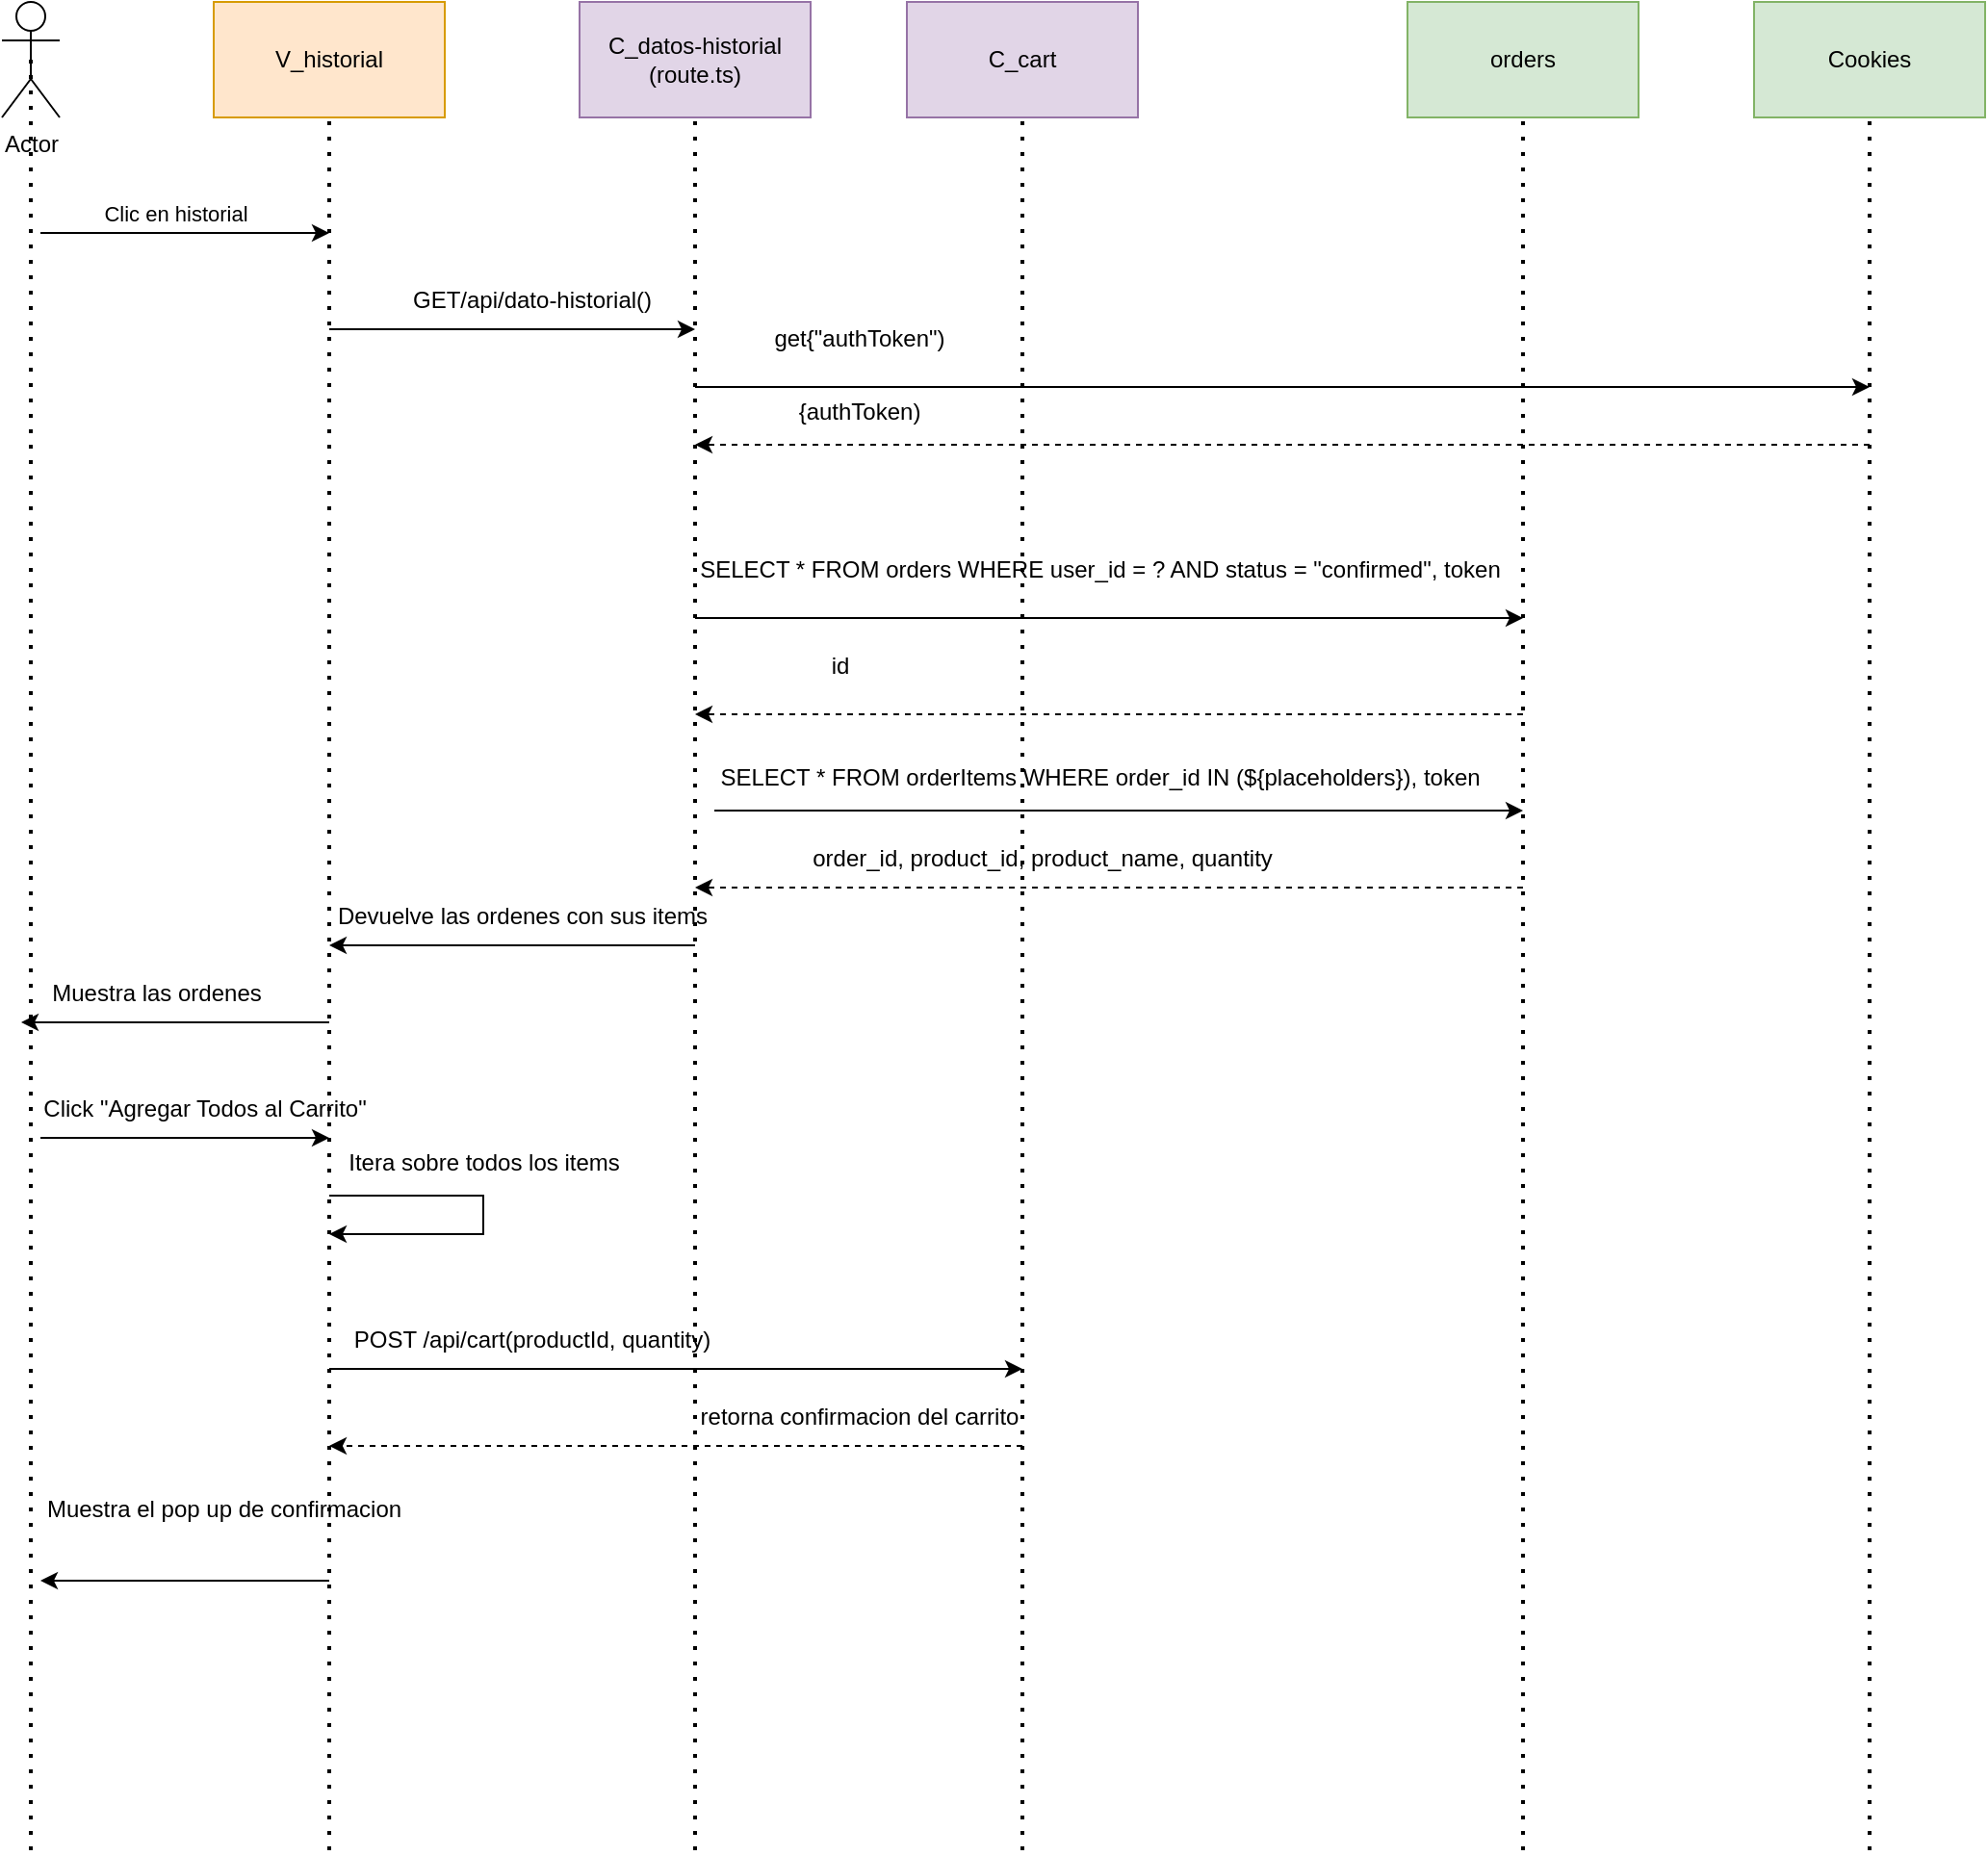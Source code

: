 <mxfile version="28.2.5">
  <diagram name="Page-1" id="NRUaliU6isM6UbWwukHp">
    <mxGraphModel grid="1" page="1" gridSize="10" guides="1" tooltips="1" connect="1" arrows="1" fold="1" pageScale="1" pageWidth="827" pageHeight="1169" math="0" shadow="0">
      <root>
        <mxCell id="0" />
        <mxCell id="1" parent="0" />
        <mxCell id="0zMOUz27BRnmFclNzM6_-4" value="V_historial" style="rounded=0;whiteSpace=wrap;html=1;fillColor=#ffe6cc;strokeColor=#d79b00;" vertex="1" parent="1">
          <mxGeometry x="-690" y="120" width="120" height="60" as="geometry" />
        </mxCell>
        <mxCell id="0zMOUz27BRnmFclNzM6_-5" value="&lt;div&gt;C_datos-historial&lt;/div&gt;&lt;div&gt;(route.ts)&lt;/div&gt;" style="rounded=0;whiteSpace=wrap;html=1;fillColor=#e1d5e7;strokeColor=#9673a6;" vertex="1" parent="1">
          <mxGeometry x="-500" y="120" width="120" height="60" as="geometry" />
        </mxCell>
        <mxCell id="0zMOUz27BRnmFclNzM6_-6" value="orders" style="rounded=0;whiteSpace=wrap;html=1;fillColor=#d5e8d4;strokeColor=#82b366;" vertex="1" parent="1">
          <mxGeometry x="-70" y="120" width="120" height="60" as="geometry" />
        </mxCell>
        <mxCell id="0zMOUz27BRnmFclNzM6_-7" value="Actor" style="shape=umlActor;verticalLabelPosition=bottom;verticalAlign=top;html=1;outlineConnect=0;" vertex="1" parent="1">
          <mxGeometry x="-800" y="120" width="30" height="60" as="geometry" />
        </mxCell>
        <mxCell id="0zMOUz27BRnmFclNzM6_-8" style="edgeStyle=orthogonalEdgeStyle;rounded=0;orthogonalLoop=1;jettySize=auto;html=1;exitX=0.5;exitY=1;exitDx=0;exitDy=0;" edge="1" parent="1" source="0zMOUz27BRnmFclNzM6_-4" target="0zMOUz27BRnmFclNzM6_-4">
          <mxGeometry relative="1" as="geometry" />
        </mxCell>
        <mxCell id="0zMOUz27BRnmFclNzM6_-9" value="" style="endArrow=none;dashed=1;html=1;dashPattern=1 3;strokeWidth=2;rounded=0;entryX=0.5;entryY=0.5;entryDx=0;entryDy=0;entryPerimeter=0;" edge="1" parent="1" target="0zMOUz27BRnmFclNzM6_-7">
          <mxGeometry width="50" height="50" relative="1" as="geometry">
            <mxPoint x="-785" y="1080" as="sourcePoint" />
            <mxPoint x="-763" y="250" as="targetPoint" />
          </mxGeometry>
        </mxCell>
        <mxCell id="0zMOUz27BRnmFclNzM6_-10" value="" style="endArrow=none;dashed=1;html=1;dashPattern=1 3;strokeWidth=2;rounded=0;entryX=0.5;entryY=1;entryDx=0;entryDy=0;" edge="1" parent="1" target="0zMOUz27BRnmFclNzM6_-5">
          <mxGeometry width="50" height="50" relative="1" as="geometry">
            <mxPoint x="-440" y="1080" as="sourcePoint" />
            <mxPoint x="-200" y="450" as="targetPoint" />
          </mxGeometry>
        </mxCell>
        <mxCell id="0zMOUz27BRnmFclNzM6_-11" value="" style="endArrow=none;dashed=1;html=1;dashPattern=1 3;strokeWidth=2;rounded=0;entryX=0.5;entryY=1;entryDx=0;entryDy=0;" edge="1" parent="1" target="0zMOUz27BRnmFclNzM6_-6">
          <mxGeometry width="50" height="50" relative="1" as="geometry">
            <mxPoint x="-10" y="1080" as="sourcePoint" />
            <mxPoint x="60" y="450" as="targetPoint" />
          </mxGeometry>
        </mxCell>
        <mxCell id="0zMOUz27BRnmFclNzM6_-13" value="" style="endArrow=classic;html=1;rounded=0;" edge="1" parent="1">
          <mxGeometry width="50" height="50" relative="1" as="geometry">
            <mxPoint x="-780" y="240" as="sourcePoint" />
            <mxPoint x="-630" y="240" as="targetPoint" />
          </mxGeometry>
        </mxCell>
        <mxCell id="0zMOUz27BRnmFclNzM6_-14" value="Clic en historial" style="edgeLabel;html=1;align=center;verticalAlign=middle;resizable=0;points=[];" connectable="0" vertex="1" parent="0zMOUz27BRnmFclNzM6_-13">
          <mxGeometry x="-0.176" y="4" relative="1" as="geometry">
            <mxPoint x="8" y="-6" as="offset" />
          </mxGeometry>
        </mxCell>
        <mxCell id="0zMOUz27BRnmFclNzM6_-15" value="" style="endArrow=classic;html=1;rounded=0;" edge="1" parent="1">
          <mxGeometry width="50" height="50" relative="1" as="geometry">
            <mxPoint x="-630" y="290" as="sourcePoint" />
            <mxPoint x="-440" y="290" as="targetPoint" />
          </mxGeometry>
        </mxCell>
        <mxCell id="0zMOUz27BRnmFclNzM6_-16" value="GET/api/dato-historial()" style="text;html=1;align=center;verticalAlign=middle;resizable=0;points=[];autosize=1;strokeColor=none;fillColor=none;" vertex="1" parent="1">
          <mxGeometry x="-600" y="260" width="150" height="30" as="geometry" />
        </mxCell>
        <mxCell id="0zMOUz27BRnmFclNzM6_-17" value="" style="endArrow=classic;html=1;rounded=0;" edge="1" parent="1">
          <mxGeometry width="50" height="50" relative="1" as="geometry">
            <mxPoint x="-440" y="440" as="sourcePoint" />
            <mxPoint x="-10" y="440" as="targetPoint" />
          </mxGeometry>
        </mxCell>
        <mxCell id="0zMOUz27BRnmFclNzM6_-18" value="&lt;div&gt;SELECT * FROM orders WHERE user_id = ? AND status = &quot;confirmed&quot;, token&lt;/div&gt;" style="text;html=1;align=center;verticalAlign=middle;resizable=0;points=[];autosize=1;strokeColor=none;fillColor=none;" vertex="1" parent="1">
          <mxGeometry x="-450" y="400" width="440" height="30" as="geometry" />
        </mxCell>
        <mxCell id="0zMOUz27BRnmFclNzM6_-19" value="" style="endArrow=classic;html=1;rounded=0;dashed=1;" edge="1" parent="1">
          <mxGeometry width="50" height="50" relative="1" as="geometry">
            <mxPoint x="-10" y="490" as="sourcePoint" />
            <mxPoint x="-440" y="490" as="targetPoint" />
          </mxGeometry>
        </mxCell>
        <mxCell id="0zMOUz27BRnmFclNzM6_-20" value="id" style="text;html=1;align=center;verticalAlign=middle;resizable=0;points=[];autosize=1;strokeColor=none;fillColor=none;" vertex="1" parent="1">
          <mxGeometry x="-380" y="450" width="30" height="30" as="geometry" />
        </mxCell>
        <mxCell id="0zMOUz27BRnmFclNzM6_-21" value="" style="endArrow=classic;html=1;rounded=0;" edge="1" parent="1">
          <mxGeometry width="50" height="50" relative="1" as="geometry">
            <mxPoint x="-430" y="540" as="sourcePoint" />
            <mxPoint x="-10" y="540" as="targetPoint" />
          </mxGeometry>
        </mxCell>
        <mxCell id="0zMOUz27BRnmFclNzM6_-22" value="&lt;div&gt;SELECT * FROM orderItems WHERE order_id IN (${placeholders}), token&lt;/div&gt;" style="text;html=1;align=center;verticalAlign=middle;resizable=0;points=[];autosize=1;strokeColor=none;fillColor=none;" vertex="1" parent="1">
          <mxGeometry x="-440" y="508" width="420" height="30" as="geometry" />
        </mxCell>
        <mxCell id="0zMOUz27BRnmFclNzM6_-23" value="" style="endArrow=classic;html=1;rounded=0;dashed=1;" edge="1" parent="1">
          <mxGeometry width="50" height="50" relative="1" as="geometry">
            <mxPoint x="-10" y="580" as="sourcePoint" />
            <mxPoint x="-440" y="580" as="targetPoint" />
          </mxGeometry>
        </mxCell>
        <mxCell id="0zMOUz27BRnmFclNzM6_-24" value="order_id, product_id, product_name, quantity" style="text;html=1;align=center;verticalAlign=middle;resizable=0;points=[];autosize=1;strokeColor=none;fillColor=none;" vertex="1" parent="1">
          <mxGeometry x="-390" y="550" width="260" height="30" as="geometry" />
        </mxCell>
        <mxCell id="0zMOUz27BRnmFclNzM6_-25" value="" style="endArrow=classic;html=1;rounded=0;" edge="1" parent="1">
          <mxGeometry width="50" height="50" relative="1" as="geometry">
            <mxPoint x="-440" y="610" as="sourcePoint" />
            <mxPoint x="-630" y="610" as="targetPoint" />
          </mxGeometry>
        </mxCell>
        <mxCell id="0zMOUz27BRnmFclNzM6_-26" value="Devuelve las ordenes con sus items" style="text;html=1;align=center;verticalAlign=middle;resizable=0;points=[];autosize=1;strokeColor=none;fillColor=none;" vertex="1" parent="1">
          <mxGeometry x="-640" y="580" width="220" height="30" as="geometry" />
        </mxCell>
        <mxCell id="0zMOUz27BRnmFclNzM6_-27" value="" style="endArrow=classic;html=1;rounded=0;" edge="1" parent="1">
          <mxGeometry width="50" height="50" relative="1" as="geometry">
            <mxPoint x="-630" y="650" as="sourcePoint" />
            <mxPoint x="-790" y="650" as="targetPoint" />
          </mxGeometry>
        </mxCell>
        <mxCell id="0zMOUz27BRnmFclNzM6_-28" value="Muestra las ordenes" style="text;html=1;align=center;verticalAlign=middle;resizable=0;points=[];autosize=1;strokeColor=none;fillColor=none;" vertex="1" parent="1">
          <mxGeometry x="-785" y="620" width="130" height="30" as="geometry" />
        </mxCell>
        <mxCell id="0zMOUz27BRnmFclNzM6_-30" value="Cookies" style="rounded=0;whiteSpace=wrap;html=1;fillColor=#d5e8d4;strokeColor=#82b366;" vertex="1" parent="1">
          <mxGeometry x="110" y="120" width="120" height="60" as="geometry" />
        </mxCell>
        <mxCell id="0zMOUz27BRnmFclNzM6_-31" value="" style="endArrow=classic;html=1;rounded=0;" edge="1" parent="1">
          <mxGeometry width="50" height="50" relative="1" as="geometry">
            <mxPoint x="-440" y="320" as="sourcePoint" />
            <mxPoint x="170" y="320" as="targetPoint" />
          </mxGeometry>
        </mxCell>
        <mxCell id="0zMOUz27BRnmFclNzM6_-33" value="" style="endArrow=none;dashed=1;html=1;dashPattern=1 3;strokeWidth=2;rounded=0;entryX=0.5;entryY=1;entryDx=0;entryDy=0;" edge="1" parent="1" target="0zMOUz27BRnmFclNzM6_-30">
          <mxGeometry width="50" height="50" relative="1" as="geometry">
            <mxPoint x="170" y="1080" as="sourcePoint" />
            <mxPoint x="40" y="360" as="targetPoint" />
          </mxGeometry>
        </mxCell>
        <mxCell id="0zMOUz27BRnmFclNzM6_-34" value="get{&quot;authToken&quot;)" style="text;html=1;align=center;verticalAlign=middle;resizable=0;points=[];autosize=1;strokeColor=none;fillColor=none;" vertex="1" parent="1">
          <mxGeometry x="-410" y="280" width="110" height="30" as="geometry" />
        </mxCell>
        <mxCell id="0zMOUz27BRnmFclNzM6_-35" value="" style="endArrow=classic;html=1;rounded=0;dashed=1;" edge="1" parent="1">
          <mxGeometry width="50" height="50" relative="1" as="geometry">
            <mxPoint x="170" y="350" as="sourcePoint" />
            <mxPoint x="-440" y="350" as="targetPoint" />
          </mxGeometry>
        </mxCell>
        <mxCell id="0zMOUz27BRnmFclNzM6_-36" value="{authToken)" style="text;html=1;align=center;verticalAlign=middle;resizable=0;points=[];autosize=1;strokeColor=none;fillColor=none;" vertex="1" parent="1">
          <mxGeometry x="-400" y="318" width="90" height="30" as="geometry" />
        </mxCell>
        <mxCell id="0zMOUz27BRnmFclNzM6_-37" value="C_cart" style="rounded=0;whiteSpace=wrap;html=1;fillColor=#e1d5e7;strokeColor=#9673a6;" vertex="1" parent="1">
          <mxGeometry x="-330" y="120" width="120" height="60" as="geometry" />
        </mxCell>
        <mxCell id="0zMOUz27BRnmFclNzM6_-39" value="" style="endArrow=classic;html=1;rounded=0;" edge="1" parent="1">
          <mxGeometry width="50" height="50" relative="1" as="geometry">
            <mxPoint x="-780" y="710" as="sourcePoint" />
            <mxPoint x="-630" y="710" as="targetPoint" />
          </mxGeometry>
        </mxCell>
        <mxCell id="0zMOUz27BRnmFclNzM6_-40" value="Click &quot;Agregar Todos al Carrito&quot;" style="text;html=1;align=center;verticalAlign=middle;resizable=0;points=[];autosize=1;strokeColor=none;fillColor=none;" vertex="1" parent="1">
          <mxGeometry x="-790" y="680" width="190" height="30" as="geometry" />
        </mxCell>
        <mxCell id="0zMOUz27BRnmFclNzM6_-41" value="" style="endArrow=classic;html=1;rounded=0;" edge="1" parent="1">
          <mxGeometry width="50" height="50" relative="1" as="geometry">
            <mxPoint x="-630" y="740" as="sourcePoint" />
            <mxPoint x="-630" y="760" as="targetPoint" />
            <Array as="points">
              <mxPoint x="-550" y="740" />
              <mxPoint x="-550" y="760" />
            </Array>
          </mxGeometry>
        </mxCell>
        <mxCell id="0zMOUz27BRnmFclNzM6_-42" value="Itera sobre todos los items" style="text;html=1;align=center;verticalAlign=middle;resizable=0;points=[];autosize=1;strokeColor=none;fillColor=none;" vertex="1" parent="1">
          <mxGeometry x="-630" y="708" width="160" height="30" as="geometry" />
        </mxCell>
        <mxCell id="0zMOUz27BRnmFclNzM6_-45" value="" style="endArrow=classic;html=1;rounded=0;" edge="1" parent="1">
          <mxGeometry width="50" height="50" relative="1" as="geometry">
            <mxPoint x="-630" y="830" as="sourcePoint" />
            <mxPoint x="-270" y="830" as="targetPoint" />
          </mxGeometry>
        </mxCell>
        <mxCell id="0zMOUz27BRnmFclNzM6_-46" value="POST /api/cart(productId, quantity)" style="text;html=1;align=center;verticalAlign=middle;resizable=0;points=[];autosize=1;strokeColor=none;fillColor=none;" vertex="1" parent="1">
          <mxGeometry x="-630" y="800" width="210" height="30" as="geometry" />
        </mxCell>
        <mxCell id="0zMOUz27BRnmFclNzM6_-47" value="" style="endArrow=classic;html=1;rounded=0;dashed=1;" edge="1" parent="1">
          <mxGeometry width="50" height="50" relative="1" as="geometry">
            <mxPoint x="-270" y="870" as="sourcePoint" />
            <mxPoint x="-630" y="870" as="targetPoint" />
          </mxGeometry>
        </mxCell>
        <mxCell id="0zMOUz27BRnmFclNzM6_-48" value="retorna confirmacion del carrito" style="text;html=1;align=center;verticalAlign=middle;resizable=0;points=[];autosize=1;strokeColor=none;fillColor=none;" vertex="1" parent="1">
          <mxGeometry x="-450" y="840" width="190" height="30" as="geometry" />
        </mxCell>
        <mxCell id="0zMOUz27BRnmFclNzM6_-49" value="Muestra el pop up de confirmacion" style="text;html=1;align=center;verticalAlign=middle;resizable=0;points=[];autosize=1;strokeColor=none;fillColor=none;" vertex="1" parent="1">
          <mxGeometry x="-790" y="888" width="210" height="30" as="geometry" />
        </mxCell>
        <mxCell id="0zMOUz27BRnmFclNzM6_-50" value="" style="endArrow=classic;html=1;rounded=0;" edge="1" parent="1">
          <mxGeometry width="50" height="50" relative="1" as="geometry">
            <mxPoint x="-630" y="940" as="sourcePoint" />
            <mxPoint x="-780" y="940" as="targetPoint" />
          </mxGeometry>
        </mxCell>
        <mxCell id="0zMOUz27BRnmFclNzM6_-54" value="" style="endArrow=none;dashed=1;html=1;dashPattern=1 3;strokeWidth=2;rounded=0;entryX=0.5;entryY=1;entryDx=0;entryDy=0;" edge="1" parent="1" target="0zMOUz27BRnmFclNzM6_-37">
          <mxGeometry width="50" height="50" relative="1" as="geometry">
            <mxPoint x="-270" y="1080" as="sourcePoint" />
            <mxPoint x="-210" y="710" as="targetPoint" />
          </mxGeometry>
        </mxCell>
        <mxCell id="0zMOUz27BRnmFclNzM6_-56" value="" style="endArrow=none;dashed=1;html=1;dashPattern=1 3;strokeWidth=2;rounded=0;entryX=0.5;entryY=1;entryDx=0;entryDy=0;" edge="1" parent="1" target="0zMOUz27BRnmFclNzM6_-4">
          <mxGeometry width="50" height="50" relative="1" as="geometry">
            <mxPoint x="-630" y="1080" as="sourcePoint" />
            <mxPoint x="-530" y="280" as="targetPoint" />
          </mxGeometry>
        </mxCell>
      </root>
    </mxGraphModel>
  </diagram>
</mxfile>
